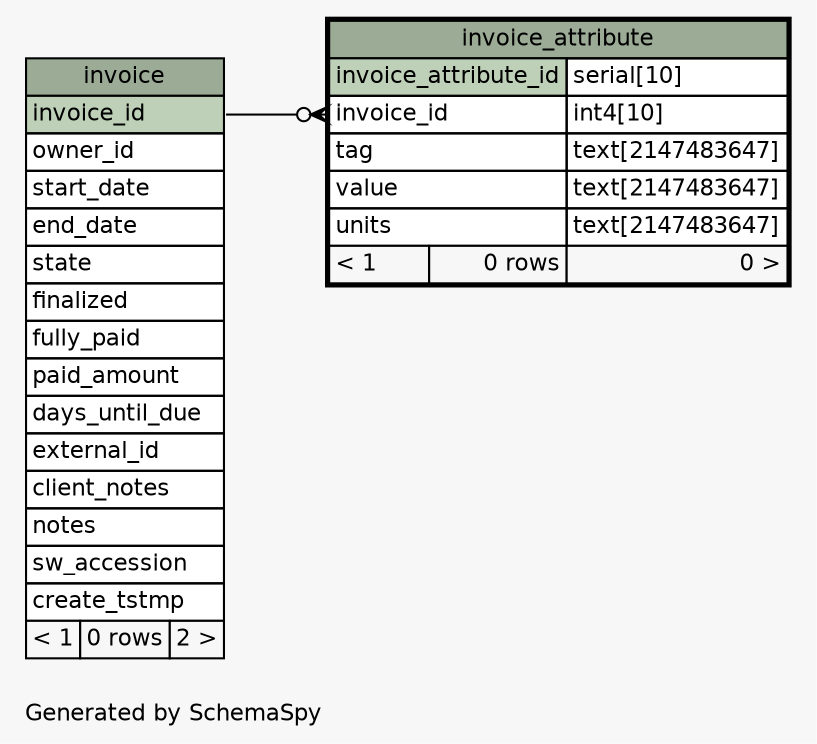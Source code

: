 // dot 2.26.3 on Linux 3.5.0-47-generic
// SchemaSpy rev 590
digraph "oneDegreeRelationshipsDiagram" {
  graph [
    rankdir="RL"
    bgcolor="#f7f7f7"
    label="\nGenerated by SchemaSpy"
    labeljust="l"
    nodesep="0.18"
    ranksep="0.46"
    fontname="Helvetica"
    fontsize="11"
  ];
  node [
    fontname="Helvetica"
    fontsize="11"
    shape="plaintext"
  ];
  edge [
    arrowsize="0.8"
  ];
  "invoice_attribute":"invoice_id":w -> "invoice":"invoice_id":e [arrowhead=none dir=back arrowtail=crowodot];
  "invoice" [
    label=<
    <TABLE BORDER="0" CELLBORDER="1" CELLSPACING="0" BGCOLOR="#ffffff">
      <TR><TD COLSPAN="3" BGCOLOR="#9bab96" ALIGN="CENTER">invoice</TD></TR>
      <TR><TD PORT="invoice_id" COLSPAN="3" BGCOLOR="#bed1b8" ALIGN="LEFT">invoice_id</TD></TR>
      <TR><TD PORT="owner_id" COLSPAN="3" ALIGN="LEFT">owner_id</TD></TR>
      <TR><TD PORT="start_date" COLSPAN="3" ALIGN="LEFT">start_date</TD></TR>
      <TR><TD PORT="end_date" COLSPAN="3" ALIGN="LEFT">end_date</TD></TR>
      <TR><TD PORT="state" COLSPAN="3" ALIGN="LEFT">state</TD></TR>
      <TR><TD PORT="finalized" COLSPAN="3" ALIGN="LEFT">finalized</TD></TR>
      <TR><TD PORT="fully_paid" COLSPAN="3" ALIGN="LEFT">fully_paid</TD></TR>
      <TR><TD PORT="paid_amount" COLSPAN="3" ALIGN="LEFT">paid_amount</TD></TR>
      <TR><TD PORT="days_until_due" COLSPAN="3" ALIGN="LEFT">days_until_due</TD></TR>
      <TR><TD PORT="external_id" COLSPAN="3" ALIGN="LEFT">external_id</TD></TR>
      <TR><TD PORT="client_notes" COLSPAN="3" ALIGN="LEFT">client_notes</TD></TR>
      <TR><TD PORT="notes" COLSPAN="3" ALIGN="LEFT">notes</TD></TR>
      <TR><TD PORT="sw_accession" COLSPAN="3" ALIGN="LEFT">sw_accession</TD></TR>
      <TR><TD PORT="create_tstmp" COLSPAN="3" ALIGN="LEFT">create_tstmp</TD></TR>
      <TR><TD ALIGN="LEFT" BGCOLOR="#f7f7f7">&lt; 1</TD><TD ALIGN="RIGHT" BGCOLOR="#f7f7f7">0 rows</TD><TD ALIGN="RIGHT" BGCOLOR="#f7f7f7">2 &gt;</TD></TR>
    </TABLE>>
    URL="invoice.html"
    tooltip="invoice"
  ];
  "invoice_attribute" [
    label=<
    <TABLE BORDER="2" CELLBORDER="1" CELLSPACING="0" BGCOLOR="#ffffff">
      <TR><TD COLSPAN="3" BGCOLOR="#9bab96" ALIGN="CENTER">invoice_attribute</TD></TR>
      <TR><TD PORT="invoice_attribute_id" COLSPAN="2" BGCOLOR="#bed1b8" ALIGN="LEFT">invoice_attribute_id</TD><TD PORT="invoice_attribute_id.type" ALIGN="LEFT">serial[10]</TD></TR>
      <TR><TD PORT="invoice_id" COLSPAN="2" ALIGN="LEFT">invoice_id</TD><TD PORT="invoice_id.type" ALIGN="LEFT">int4[10]</TD></TR>
      <TR><TD PORT="tag" COLSPAN="2" ALIGN="LEFT">tag</TD><TD PORT="tag.type" ALIGN="LEFT">text[2147483647]</TD></TR>
      <TR><TD PORT="value" COLSPAN="2" ALIGN="LEFT">value</TD><TD PORT="value.type" ALIGN="LEFT">text[2147483647]</TD></TR>
      <TR><TD PORT="units" COLSPAN="2" ALIGN="LEFT">units</TD><TD PORT="units.type" ALIGN="LEFT">text[2147483647]</TD></TR>
      <TR><TD ALIGN="LEFT" BGCOLOR="#f7f7f7">&lt; 1</TD><TD ALIGN="RIGHT" BGCOLOR="#f7f7f7">0 rows</TD><TD ALIGN="RIGHT" BGCOLOR="#f7f7f7">0 &gt;</TD></TR>
    </TABLE>>
    URL="invoice_attribute.html"
    tooltip="invoice_attribute"
  ];
}

